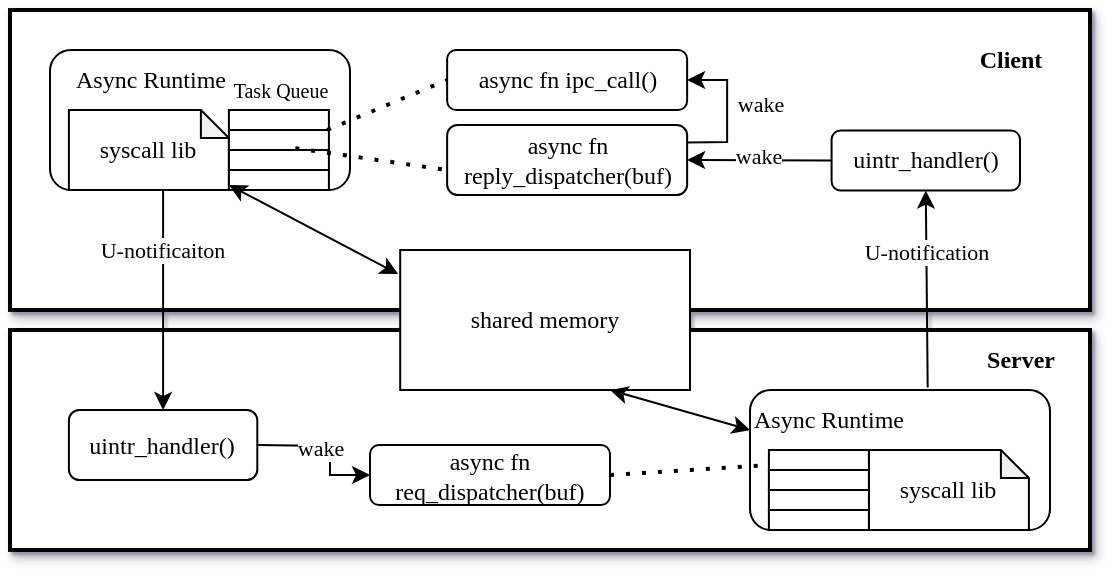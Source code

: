 <mxfile version="24.8.6">
  <diagram name="第 1 页" id="HJdR2ewPqc4SO0az2n2Y">
    <mxGraphModel dx="976" dy="-3558" grid="1" gridSize="10" guides="1" tooltips="1" connect="1" arrows="1" fold="1" page="1" pageScale="1" pageWidth="1169" pageHeight="827" background="#ffffff" math="0" shadow="1">
      <root>
        <mxCell id="0" />
        <mxCell id="1" parent="0" />
        <mxCell id="B-JMvFTmKCqjfrojI3Oj-154" value="" style="rounded=0;whiteSpace=wrap;html=1;strokeWidth=2;container=0;shadow=1;" parent="1" vertex="1">
          <mxGeometry x="40" y="4530" width="540" height="150" as="geometry" />
        </mxCell>
        <mxCell id="B-JMvFTmKCqjfrojI3Oj-155" value="&lt;font face=&quot;Times New Roman&quot;&gt;&lt;b&gt;Client&lt;/b&gt;&lt;/font&gt;" style="text;html=1;align=center;verticalAlign=middle;resizable=0;points=[];autosize=1;strokeColor=none;fillColor=none;" parent="1" vertex="1">
          <mxGeometry x="515" y="4540.25" width="50" height="30" as="geometry" />
        </mxCell>
        <mxCell id="B-JMvFTmKCqjfrojI3Oj-156" value="" style="rounded=0;whiteSpace=wrap;html=1;strokeWidth=2;container=0;shadow=1;" parent="1" vertex="1">
          <mxGeometry x="40" y="4690" width="540" height="110" as="geometry" />
        </mxCell>
        <mxCell id="B-JMvFTmKCqjfrojI3Oj-157" value="&lt;font face=&quot;Times New Roman&quot;&gt;&lt;b&gt;Server&lt;/b&gt;&lt;/font&gt;" style="text;html=1;align=center;verticalAlign=middle;resizable=0;points=[];autosize=1;strokeColor=none;fillColor=none;" parent="1" vertex="1">
          <mxGeometry x="515" y="4690" width="60" height="30" as="geometry" />
        </mxCell>
        <mxCell id="B-JMvFTmKCqjfrojI3Oj-160" value="&lt;font face=&quot;Times New Roman&quot;&gt;async fn ipc_call()&lt;/font&gt;" style="rounded=1;whiteSpace=wrap;html=1;" parent="1" vertex="1">
          <mxGeometry x="258.57" y="4550" width="120" height="30" as="geometry" />
        </mxCell>
        <mxCell id="B-JMvFTmKCqjfrojI3Oj-161" value="" style="rounded=1;whiteSpace=wrap;html=1;" parent="1" vertex="1">
          <mxGeometry x="60.0" y="4550" width="150" height="70" as="geometry" />
        </mxCell>
        <mxCell id="B-JMvFTmKCqjfrojI3Oj-162" value="&lt;font face=&quot;Times New Roman&quot;&gt;async fn reply_dispatcher(buf)&lt;/font&gt;" style="rounded=1;whiteSpace=wrap;html=1;" parent="1" vertex="1">
          <mxGeometry x="258.57" y="4587.5" width="120" height="35" as="geometry" />
        </mxCell>
        <mxCell id="B-JMvFTmKCqjfrojI3Oj-189" value="&lt;font face=&quot;Times New Roman&quot;&gt;Async Runtime&lt;/font&gt;" style="text;html=1;align=center;verticalAlign=middle;resizable=0;points=[];autosize=1;strokeColor=none;fillColor=none;" parent="1" vertex="1">
          <mxGeometry x="60.0" y="4550" width="100" height="30" as="geometry" />
        </mxCell>
        <mxCell id="B-JMvFTmKCqjfrojI3Oj-190" value="&lt;font face=&quot;Times New Roman&quot;&gt;uintr_handler()&lt;/font&gt;" style="rounded=1;whiteSpace=wrap;html=1;" parent="1" vertex="1">
          <mxGeometry x="450.79" y="4590.25" width="94.21" height="30" as="geometry" />
        </mxCell>
        <mxCell id="B-JMvFTmKCqjfrojI3Oj-192" value="&lt;div&gt;&lt;font face=&quot;Times New Roman&quot;&gt;uintr_handler()&lt;/font&gt;&lt;/div&gt;" style="rounded=1;whiteSpace=wrap;html=1;" parent="1" vertex="1">
          <mxGeometry x="69.45" y="4730" width="94.21" height="35" as="geometry" />
        </mxCell>
        <mxCell id="B-JMvFTmKCqjfrojI3Oj-193" value="" style="endArrow=classic;html=1;rounded=0;exitX=0.377;exitY=1.005;exitDx=0;exitDy=0;exitPerimeter=0;entryX=0.5;entryY=0;entryDx=0;entryDy=0;" parent="1" source="B-JMvFTmKCqjfrojI3Oj-161" target="B-JMvFTmKCqjfrojI3Oj-192" edge="1">
          <mxGeometry width="50" height="50" relative="1" as="geometry">
            <mxPoint x="330" y="4750" as="sourcePoint" />
            <mxPoint x="147" y="4730" as="targetPoint" />
          </mxGeometry>
        </mxCell>
        <mxCell id="B-JMvFTmKCqjfrojI3Oj-194" value="&lt;font face=&quot;Times New Roman&quot;&gt;U-notificaiton&lt;/font&gt;" style="edgeLabel;html=1;align=center;verticalAlign=middle;resizable=0;points=[];" parent="B-JMvFTmKCqjfrojI3Oj-193" vertex="1" connectable="0">
          <mxGeometry x="-0.468" y="-1" relative="1" as="geometry">
            <mxPoint as="offset" />
          </mxGeometry>
        </mxCell>
        <mxCell id="B-JMvFTmKCqjfrojI3Oj-196" value="&lt;font face=&quot;Times New Roman&quot;&gt;async fn req_&lt;/font&gt;&lt;span style=&quot;font-family: &amp;quot;Times New Roman&amp;quot;;&quot;&gt;dispatcher&lt;/span&gt;&lt;font face=&quot;Times New Roman&quot;&gt;(buf)&lt;/font&gt;" style="rounded=1;whiteSpace=wrap;html=1;" parent="1" vertex="1">
          <mxGeometry x="220.0" y="4747.5" width="120" height="30" as="geometry" />
        </mxCell>
        <mxCell id="B-JMvFTmKCqjfrojI3Oj-198" value="&lt;font face=&quot;Times New Roman&quot;&gt;syscall lib&lt;/font&gt;" style="shape=note;whiteSpace=wrap;html=1;backgroundOutline=1;darkOpacity=0.05;size=14;" parent="1" vertex="1">
          <mxGeometry x="69.45" y="4580" width="80" height="40" as="geometry" />
        </mxCell>
        <mxCell id="B-JMvFTmKCqjfrojI3Oj-204" value="" style="rounded=0;whiteSpace=wrap;html=1;" parent="1" vertex="1">
          <mxGeometry x="149.45" y="4580" width="50" height="10" as="geometry" />
        </mxCell>
        <mxCell id="B-JMvFTmKCqjfrojI3Oj-205" value="" style="rounded=0;whiteSpace=wrap;html=1;" parent="1" vertex="1">
          <mxGeometry x="149.45" y="4590" width="50" height="10" as="geometry" />
        </mxCell>
        <mxCell id="B-JMvFTmKCqjfrojI3Oj-206" value="" style="rounded=0;whiteSpace=wrap;html=1;" parent="1" vertex="1">
          <mxGeometry x="149.45" y="4600" width="50" height="10" as="geometry" />
        </mxCell>
        <mxCell id="B-JMvFTmKCqjfrojI3Oj-207" value="" style="rounded=0;whiteSpace=wrap;html=1;" parent="1" vertex="1">
          <mxGeometry x="149.45" y="4610" width="50" height="10" as="geometry" />
        </mxCell>
        <mxCell id="B-JMvFTmKCqjfrojI3Oj-208" value="&lt;font style=&quot;font-size: 10px;&quot; face=&quot;Times New Roman&quot;&gt;Task Queue&lt;/font&gt;" style="text;html=1;align=center;verticalAlign=middle;resizable=0;points=[];autosize=1;strokeColor=none;fillColor=none;" parent="1" vertex="1">
          <mxGeometry x="140" y="4555" width="70" height="30" as="geometry" />
        </mxCell>
        <mxCell id="B-JMvFTmKCqjfrojI3Oj-209" value="" style="rounded=1;whiteSpace=wrap;html=1;" parent="1" vertex="1">
          <mxGeometry x="410" y="4720" width="150" height="70" as="geometry" />
        </mxCell>
        <mxCell id="B-JMvFTmKCqjfrojI3Oj-210" value="&lt;font face=&quot;Times New Roman&quot;&gt;Async Runtime&lt;/font&gt;" style="text;html=1;align=center;verticalAlign=middle;resizable=0;points=[];autosize=1;strokeColor=none;fillColor=none;" parent="1" vertex="1">
          <mxGeometry x="399.45" y="4720" width="100" height="30" as="geometry" />
        </mxCell>
        <mxCell id="B-JMvFTmKCqjfrojI3Oj-211" value="&lt;font face=&quot;Times New Roman&quot;&gt;syscall lib&lt;/font&gt;" style="shape=note;whiteSpace=wrap;html=1;backgroundOutline=1;darkOpacity=0.05;size=14;" parent="1" vertex="1">
          <mxGeometry x="469.45" y="4750" width="80" height="40" as="geometry" />
        </mxCell>
        <mxCell id="B-JMvFTmKCqjfrojI3Oj-212" value="" style="rounded=0;whiteSpace=wrap;html=1;" parent="1" vertex="1">
          <mxGeometry x="419.45" y="4750" width="50" height="10" as="geometry" />
        </mxCell>
        <mxCell id="B-JMvFTmKCqjfrojI3Oj-213" value="" style="rounded=0;whiteSpace=wrap;html=1;" parent="1" vertex="1">
          <mxGeometry x="419.45" y="4760" width="50" height="10" as="geometry" />
        </mxCell>
        <mxCell id="B-JMvFTmKCqjfrojI3Oj-214" value="" style="rounded=0;whiteSpace=wrap;html=1;" parent="1" vertex="1">
          <mxGeometry x="419.45" y="4770" width="50" height="10" as="geometry" />
        </mxCell>
        <mxCell id="B-JMvFTmKCqjfrojI3Oj-215" value="" style="rounded=0;whiteSpace=wrap;html=1;" parent="1" vertex="1">
          <mxGeometry x="419.45" y="4780" width="50" height="10" as="geometry" />
        </mxCell>
        <mxCell id="B-JMvFTmKCqjfrojI3Oj-217" value="" style="endArrow=classic;html=1;rounded=0;exitX=0.994;exitY=-0.043;exitDx=0;exitDy=0;exitPerimeter=0;entryX=0.5;entryY=1;entryDx=0;entryDy=0;" parent="1" source="B-JMvFTmKCqjfrojI3Oj-210" target="B-JMvFTmKCqjfrojI3Oj-190" edge="1">
          <mxGeometry width="50" height="50" relative="1" as="geometry">
            <mxPoint x="330" y="4700" as="sourcePoint" />
            <mxPoint x="380" y="4650" as="targetPoint" />
          </mxGeometry>
        </mxCell>
        <mxCell id="B-JMvFTmKCqjfrojI3Oj-218" value="&lt;font face=&quot;Times New Roman&quot;&gt;U-notification&lt;/font&gt;" style="edgeLabel;html=1;align=center;verticalAlign=middle;resizable=0;points=[];" parent="B-JMvFTmKCqjfrojI3Oj-217" vertex="1" connectable="0">
          <mxGeometry x="0.373" relative="1" as="geometry">
            <mxPoint as="offset" />
          </mxGeometry>
        </mxCell>
        <mxCell id="B-JMvFTmKCqjfrojI3Oj-221" value="" style="endArrow=none;dashed=1;html=1;dashPattern=1 3;strokeWidth=2;rounded=0;entryX=0;entryY=0.5;entryDx=0;entryDy=0;" parent="1" target="B-JMvFTmKCqjfrojI3Oj-160" edge="1">
          <mxGeometry width="50" height="50" relative="1" as="geometry">
            <mxPoint x="198.57" y="4590" as="sourcePoint" />
            <mxPoint x="378.57" y="4630" as="targetPoint" />
          </mxGeometry>
        </mxCell>
        <mxCell id="B-JMvFTmKCqjfrojI3Oj-222" value="" style="endArrow=none;dashed=1;html=1;dashPattern=1 3;strokeWidth=2;rounded=0;exitX=0.664;exitY=-0.089;exitDx=0;exitDy=0;exitPerimeter=0;" parent="1" source="B-JMvFTmKCqjfrojI3Oj-206" edge="1">
          <mxGeometry width="50" height="50" relative="1" as="geometry">
            <mxPoint x="328.57" y="4680" as="sourcePoint" />
            <mxPoint x="258.57" y="4610" as="targetPoint" />
          </mxGeometry>
        </mxCell>
        <mxCell id="B-JMvFTmKCqjfrojI3Oj-223" value="" style="endArrow=none;dashed=1;html=1;dashPattern=1 3;strokeWidth=2;rounded=0;exitX=1;exitY=0.5;exitDx=0;exitDy=0;entryX=0;entryY=0.75;entryDx=0;entryDy=0;" parent="1" source="B-JMvFTmKCqjfrojI3Oj-196" target="B-JMvFTmKCqjfrojI3Oj-212" edge="1">
          <mxGeometry width="50" height="50" relative="1" as="geometry">
            <mxPoint x="359.45" y="4757.5" as="sourcePoint" />
            <mxPoint x="399.45" y="4657.5" as="targetPoint" />
          </mxGeometry>
        </mxCell>
        <mxCell id="B-JMvFTmKCqjfrojI3Oj-226" value="" style="endArrow=classic;html=1;rounded=0;exitX=0;exitY=0.5;exitDx=0;exitDy=0;entryX=1;entryY=0.5;entryDx=0;entryDy=0;" parent="1" source="B-JMvFTmKCqjfrojI3Oj-190" target="B-JMvFTmKCqjfrojI3Oj-162" edge="1">
          <mxGeometry width="50" height="50" relative="1" as="geometry">
            <mxPoint x="328.57" y="4680" as="sourcePoint" />
            <mxPoint x="378.57" y="4630" as="targetPoint" />
          </mxGeometry>
        </mxCell>
        <mxCell id="B-JMvFTmKCqjfrojI3Oj-229" value="&lt;font face=&quot;Times New Roman&quot;&gt;wake&lt;/font&gt;" style="edgeLabel;html=1;align=center;verticalAlign=middle;resizable=0;points=[];" parent="B-JMvFTmKCqjfrojI3Oj-226" vertex="1" connectable="0">
          <mxGeometry x="0.019" y="-2" relative="1" as="geometry">
            <mxPoint as="offset" />
          </mxGeometry>
        </mxCell>
        <mxCell id="B-JMvFTmKCqjfrojI3Oj-230" value="" style="endArrow=classic;html=1;rounded=0;exitX=1;exitY=0.5;exitDx=0;exitDy=0;entryX=0;entryY=0.5;entryDx=0;entryDy=0;" parent="1" source="B-JMvFTmKCqjfrojI3Oj-192" target="B-JMvFTmKCqjfrojI3Oj-196" edge="1">
          <mxGeometry width="50" height="50" relative="1" as="geometry">
            <mxPoint x="330" y="4712.5" as="sourcePoint" />
            <mxPoint x="380" y="4662.5" as="targetPoint" />
            <Array as="points">
              <mxPoint x="200" y="4748" />
              <mxPoint x="200" y="4762.5" />
            </Array>
          </mxGeometry>
        </mxCell>
        <mxCell id="mDEruP-ZMNfajEerkW_--2" value="&lt;font face=&quot;Times New Roman&quot;&gt;wake&lt;/font&gt;" style="edgeLabel;html=1;align=center;verticalAlign=middle;resizable=0;points=[];" parent="B-JMvFTmKCqjfrojI3Oj-230" vertex="1" connectable="0">
          <mxGeometry x="-0.125" y="-1" relative="1" as="geometry">
            <mxPoint as="offset" />
          </mxGeometry>
        </mxCell>
        <mxCell id="B-JMvFTmKCqjfrojI3Oj-232" value="" style="endArrow=classic;html=1;rounded=0;exitX=1;exitY=0.25;exitDx=0;exitDy=0;entryX=1;entryY=0.5;entryDx=0;entryDy=0;" parent="1" source="B-JMvFTmKCqjfrojI3Oj-162" target="B-JMvFTmKCqjfrojI3Oj-160" edge="1">
          <mxGeometry width="50" height="50" relative="1" as="geometry">
            <mxPoint x="328.57" y="4680" as="sourcePoint" />
            <mxPoint x="378.57" y="4630" as="targetPoint" />
            <Array as="points">
              <mxPoint x="398.57" y="4596" />
              <mxPoint x="398.57" y="4565" />
            </Array>
          </mxGeometry>
        </mxCell>
        <mxCell id="B-JMvFTmKCqjfrojI3Oj-233" value="&lt;font face=&quot;Times New Roman&quot;&gt;wake&lt;/font&gt;" style="edgeLabel;html=1;align=center;verticalAlign=middle;resizable=0;points=[];" parent="B-JMvFTmKCqjfrojI3Oj-232" vertex="1" connectable="0">
          <mxGeometry x="0.099" relative="1" as="geometry">
            <mxPoint x="16" as="offset" />
          </mxGeometry>
        </mxCell>
        <mxCell id="uf0-_T7T-mCnK8aiK6UU-66" value="&lt;font face=&quot;Times New Roman&quot;&gt;shared memory&lt;/font&gt;" style="rounded=0;whiteSpace=wrap;html=1;" parent="1" vertex="1">
          <mxGeometry x="235.1" y="4650" width="144.9" height="70" as="geometry" />
        </mxCell>
        <mxCell id="mDEruP-ZMNfajEerkW_--67" value="" style="endArrow=classic;startArrow=classic;html=1;rounded=0;exitX=0;exitY=0.75;exitDx=0;exitDy=0;entryX=-0.007;entryY=0.172;entryDx=0;entryDy=0;entryPerimeter=0;" parent="1" source="B-JMvFTmKCqjfrojI3Oj-207" target="uf0-_T7T-mCnK8aiK6UU-66" edge="1">
          <mxGeometry width="50" height="50" relative="1" as="geometry">
            <mxPoint x="260" y="4750" as="sourcePoint" />
            <mxPoint x="310" y="4700" as="targetPoint" />
          </mxGeometry>
        </mxCell>
        <mxCell id="mDEruP-ZMNfajEerkW_--68" value="" style="endArrow=classic;startArrow=classic;html=1;rounded=0;exitX=0.106;exitY=0.667;exitDx=0;exitDy=0;exitPerimeter=0;" parent="1" source="B-JMvFTmKCqjfrojI3Oj-210" edge="1">
          <mxGeometry width="50" height="50" relative="1" as="geometry">
            <mxPoint x="159" y="4628" as="sourcePoint" />
            <mxPoint x="340" y="4720" as="targetPoint" />
          </mxGeometry>
        </mxCell>
      </root>
    </mxGraphModel>
  </diagram>
</mxfile>

